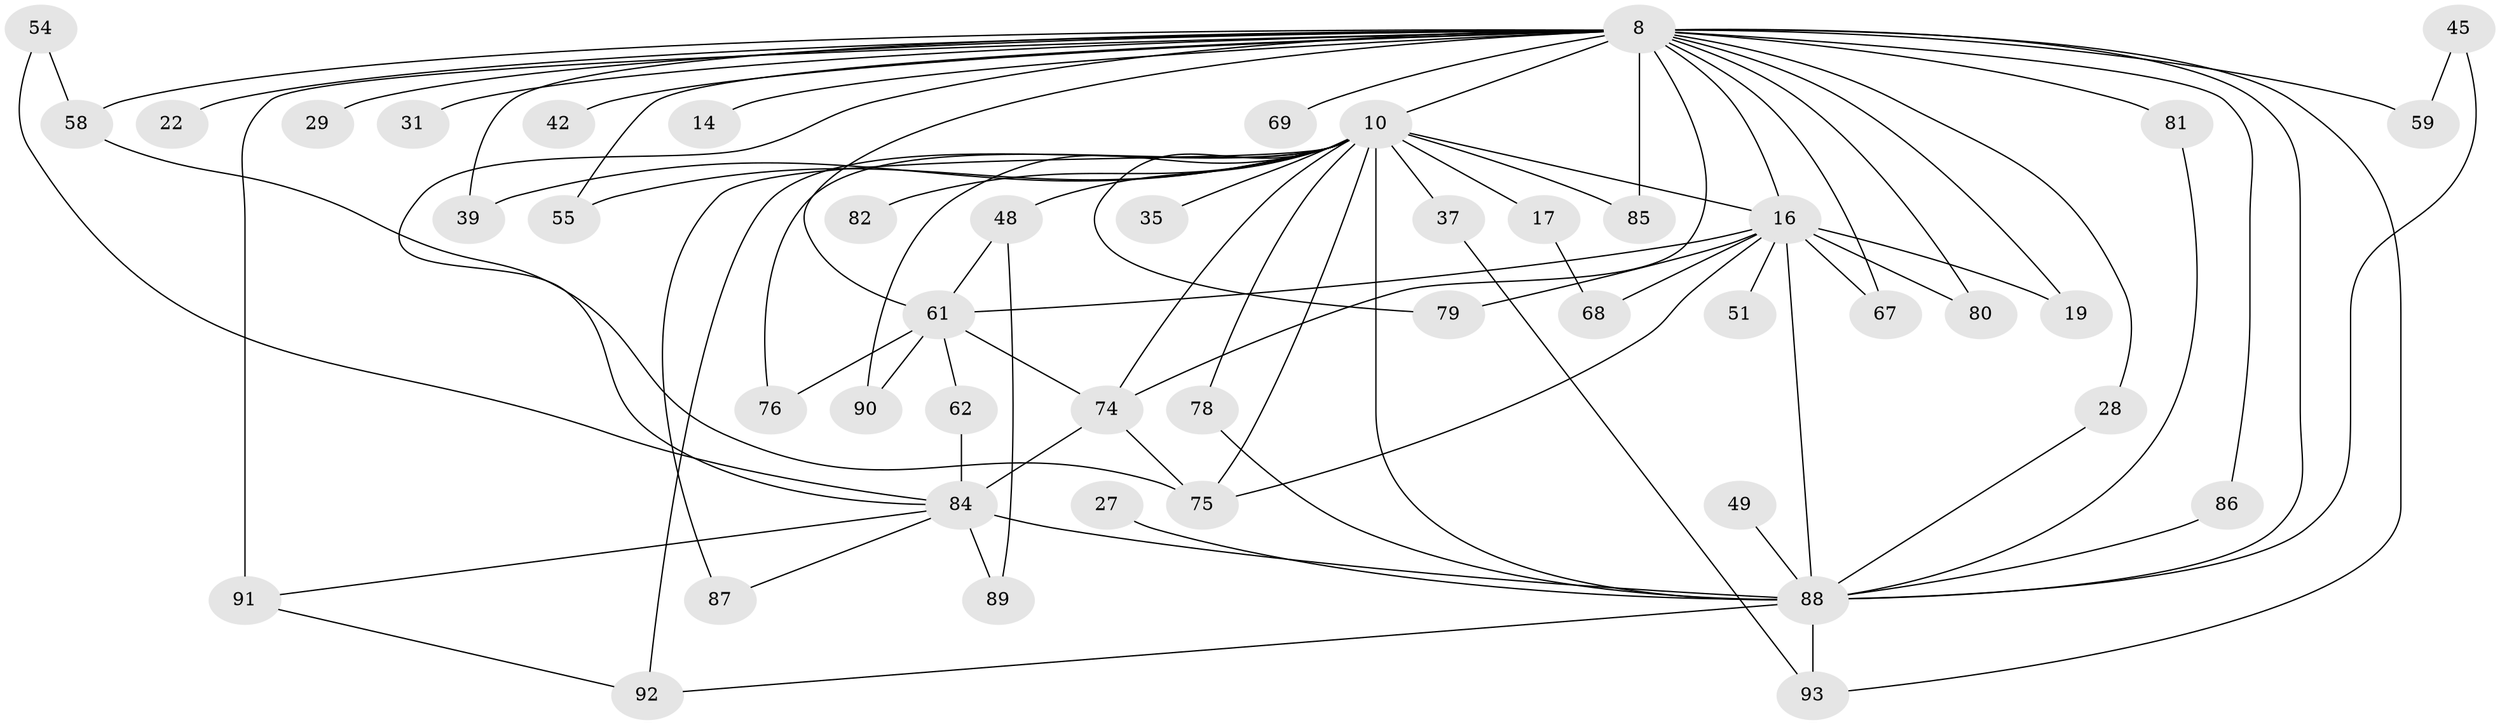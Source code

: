 // original degree distribution, {26: 0.010752688172043012, 17: 0.021505376344086023, 23: 0.010752688172043012, 21: 0.03225806451612903, 13: 0.010752688172043012, 16: 0.010752688172043012, 22: 0.010752688172043012, 4: 0.06451612903225806, 3: 0.25806451612903225, 2: 0.5161290322580645, 5: 0.021505376344086023, 7: 0.010752688172043012, 6: 0.010752688172043012, 10: 0.010752688172043012}
// Generated by graph-tools (version 1.1) at 2025/47/03/04/25 21:47:22]
// undirected, 46 vertices, 81 edges
graph export_dot {
graph [start="1"]
  node [color=gray90,style=filled];
  8 [super="+3+7"];
  10 [super="+1"];
  14;
  16 [super="+12+6"];
  17;
  19;
  22;
  27;
  28;
  29;
  31;
  35;
  37;
  39;
  42;
  45;
  48 [super="+34"];
  49 [super="+23"];
  51;
  54;
  55;
  58 [super="+40"];
  59 [super="+13"];
  61 [super="+18+56"];
  62;
  67;
  68;
  69 [super="+50"];
  74 [super="+47+46+72+57+15+20"];
  75 [super="+33"];
  76;
  78;
  79;
  80;
  81 [super="+32+65"];
  82;
  84 [super="+77+52"];
  85 [super="+43"];
  86;
  87 [super="+60"];
  88 [super="+83+36+71"];
  89;
  90;
  91 [super="+66"];
  92 [super="+70"];
  93 [super="+73"];
  8 -- 10 [weight=8];
  8 -- 19;
  8 -- 28;
  8 -- 29 [weight=2];
  8 -- 55;
  8 -- 86;
  8 -- 67;
  8 -- 69 [weight=3];
  8 -- 14 [weight=2];
  8 -- 80;
  8 -- 22 [weight=2];
  8 -- 31 [weight=2];
  8 -- 39;
  8 -- 16 [weight=9];
  8 -- 61 [weight=6];
  8 -- 81 [weight=3];
  8 -- 74 [weight=5];
  8 -- 58 [weight=2];
  8 -- 85;
  8 -- 91 [weight=4];
  8 -- 93;
  8 -- 42 [weight=2];
  8 -- 59 [weight=3];
  8 -- 88 [weight=10];
  8 -- 84;
  10 -- 17 [weight=2];
  10 -- 35 [weight=2];
  10 -- 37 [weight=2];
  10 -- 39;
  10 -- 55;
  10 -- 76;
  10 -- 79;
  10 -- 90;
  10 -- 78;
  10 -- 82;
  10 -- 87 [weight=2];
  10 -- 48 [weight=3];
  10 -- 16 [weight=5];
  10 -- 92;
  10 -- 85;
  10 -- 74 [weight=4];
  10 -- 75 [weight=2];
  10 -- 88 [weight=5];
  16 -- 67;
  16 -- 68;
  16 -- 79;
  16 -- 80;
  16 -- 19;
  16 -- 51 [weight=2];
  16 -- 61;
  16 -- 75;
  16 -- 88 [weight=6];
  17 -- 68;
  27 -- 88;
  28 -- 88;
  37 -- 93;
  45 -- 59;
  45 -- 88;
  48 -- 89;
  48 -- 61;
  49 -- 88 [weight=3];
  54 -- 58;
  54 -- 84;
  58 -- 75;
  61 -- 74;
  61 -- 76;
  61 -- 90;
  61 -- 62;
  62 -- 84;
  74 -- 84 [weight=2];
  74 -- 75;
  78 -- 88;
  81 -- 88;
  84 -- 87;
  84 -- 89;
  84 -- 91;
  84 -- 88 [weight=2];
  86 -- 88;
  88 -- 92;
  88 -- 93;
  91 -- 92;
}
